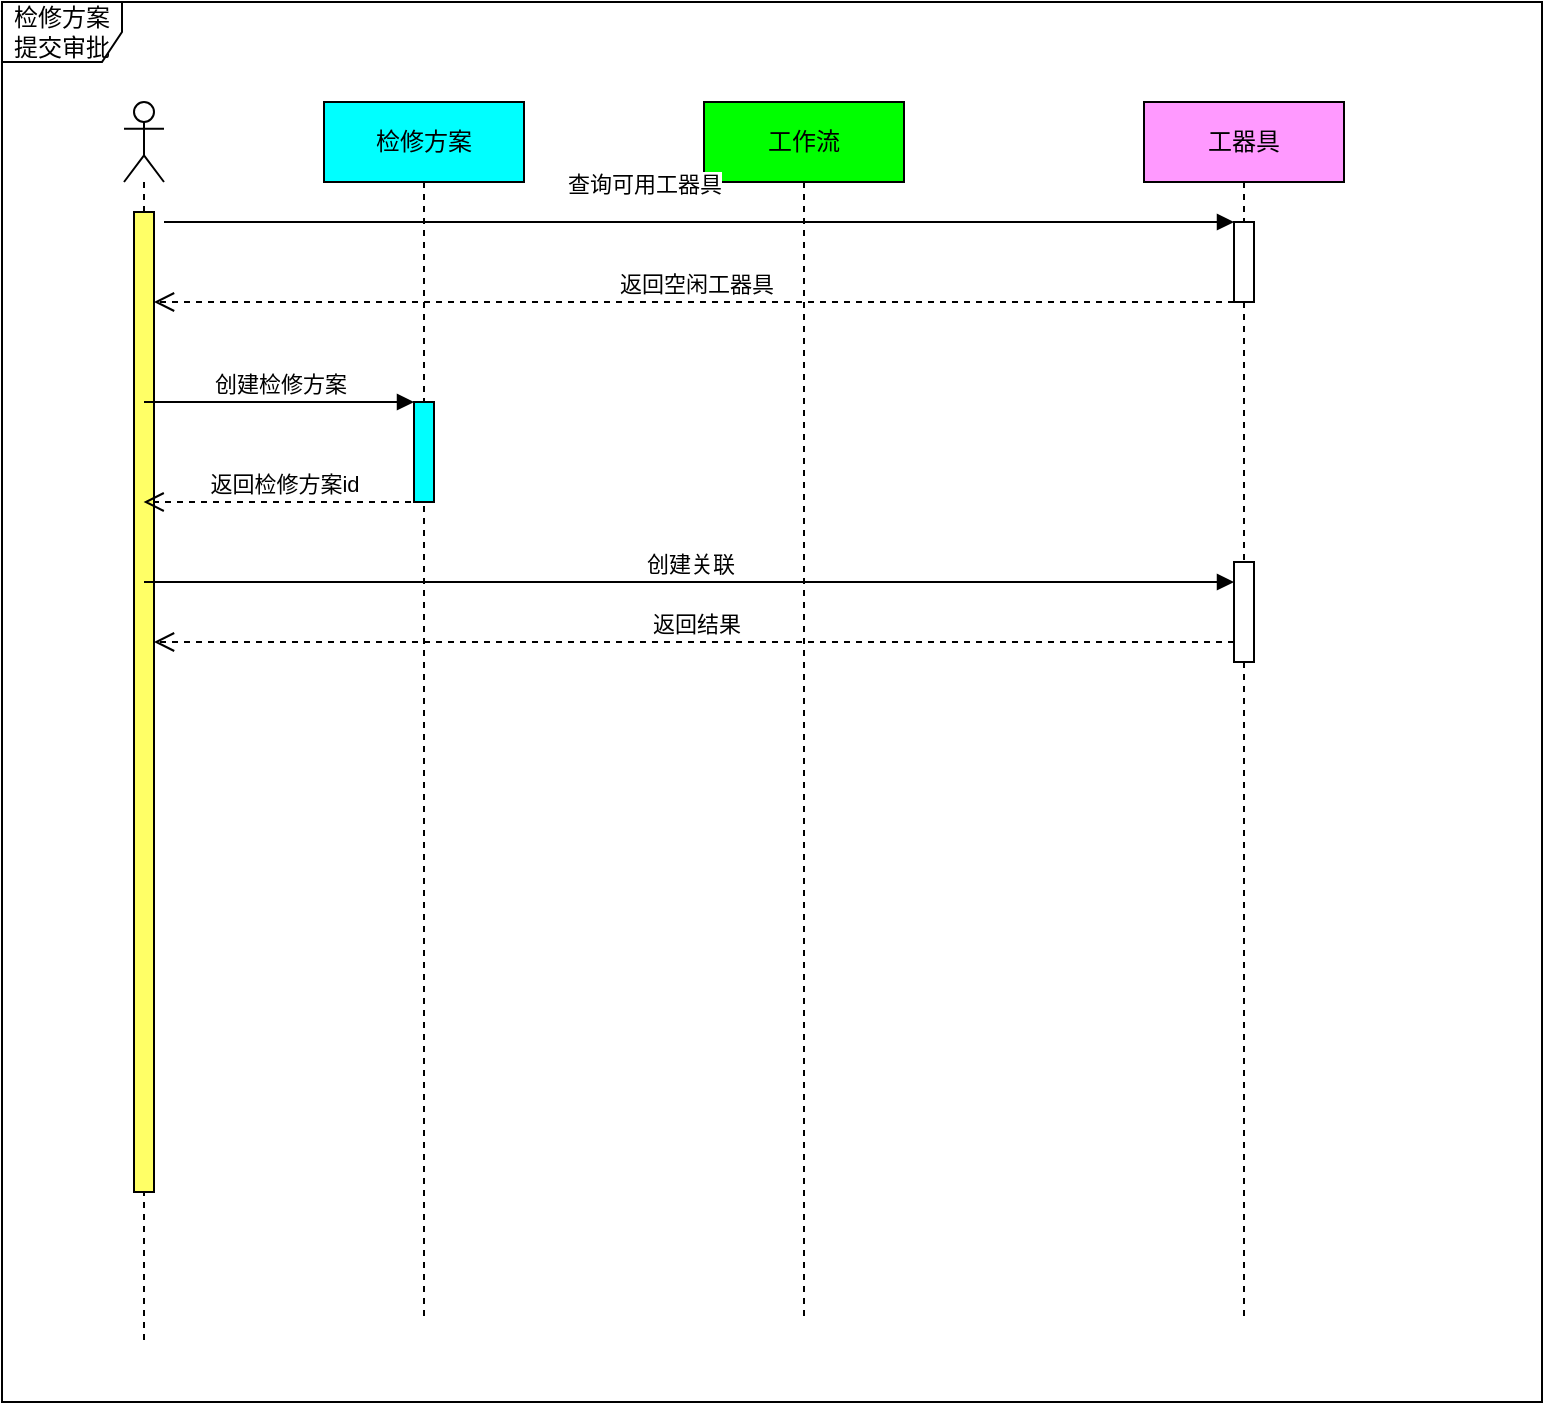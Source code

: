 <mxfile version="21.6.6" type="github">
  <diagram name="第 1 页" id="LS9TAyjhHWT86cu8HGGN">
    <mxGraphModel dx="989" dy="527" grid="1" gridSize="10" guides="1" tooltips="1" connect="1" arrows="1" fold="1" page="1" pageScale="1" pageWidth="827" pageHeight="1169" math="0" shadow="0">
      <root>
        <mxCell id="0" />
        <mxCell id="1" parent="0" />
        <mxCell id="Yu1JXXxfSo9A74xn88HE-2" value="检修方案提交审批" style="shape=umlFrame;whiteSpace=wrap;html=1;pointerEvents=0;" vertex="1" parent="1">
          <mxGeometry x="29" y="20" width="770" height="700" as="geometry" />
        </mxCell>
        <mxCell id="Yu1JXXxfSo9A74xn88HE-4" value="检修方案" style="shape=umlLifeline;perimeter=lifelinePerimeter;whiteSpace=wrap;html=1;container=1;dropTarget=0;collapsible=0;recursiveResize=0;outlineConnect=0;portConstraint=eastwest;newEdgeStyle={&quot;edgeStyle&quot;:&quot;elbowEdgeStyle&quot;,&quot;elbow&quot;:&quot;vertical&quot;,&quot;curved&quot;:0,&quot;rounded&quot;:0};fillColor=#00FFFF;" vertex="1" parent="1">
          <mxGeometry x="190" y="70" width="100" height="610" as="geometry" />
        </mxCell>
        <mxCell id="Yu1JXXxfSo9A74xn88HE-17" value="" style="html=1;points=[];perimeter=orthogonalPerimeter;outlineConnect=0;targetShapes=umlLifeline;portConstraint=eastwest;newEdgeStyle={&quot;edgeStyle&quot;:&quot;elbowEdgeStyle&quot;,&quot;elbow&quot;:&quot;vertical&quot;,&quot;curved&quot;:0,&quot;rounded&quot;:0};fillColor=#00FFFF;" vertex="1" parent="Yu1JXXxfSo9A74xn88HE-4">
          <mxGeometry x="45" y="150" width="10" height="50" as="geometry" />
        </mxCell>
        <mxCell id="Yu1JXXxfSo9A74xn88HE-5" value="工作流" style="shape=umlLifeline;perimeter=lifelinePerimeter;whiteSpace=wrap;html=1;container=1;dropTarget=0;collapsible=0;recursiveResize=0;outlineConnect=0;portConstraint=eastwest;newEdgeStyle={&quot;edgeStyle&quot;:&quot;elbowEdgeStyle&quot;,&quot;elbow&quot;:&quot;vertical&quot;,&quot;curved&quot;:0,&quot;rounded&quot;:0};fillColor=#00FF00;" vertex="1" parent="1">
          <mxGeometry x="380" y="70" width="100" height="610" as="geometry" />
        </mxCell>
        <mxCell id="Yu1JXXxfSo9A74xn88HE-6" value="工器具" style="shape=umlLifeline;perimeter=lifelinePerimeter;whiteSpace=wrap;html=1;container=1;dropTarget=0;collapsible=0;recursiveResize=0;outlineConnect=0;portConstraint=eastwest;newEdgeStyle={&quot;edgeStyle&quot;:&quot;elbowEdgeStyle&quot;,&quot;elbow&quot;:&quot;vertical&quot;,&quot;curved&quot;:0,&quot;rounded&quot;:0};fillColor=#FF99FF;" vertex="1" parent="1">
          <mxGeometry x="600" y="70" width="100" height="610" as="geometry" />
        </mxCell>
        <mxCell id="Yu1JXXxfSo9A74xn88HE-9" value="" style="html=1;points=[];perimeter=orthogonalPerimeter;outlineConnect=0;targetShapes=umlLifeline;portConstraint=eastwest;newEdgeStyle={&quot;edgeStyle&quot;:&quot;elbowEdgeStyle&quot;,&quot;elbow&quot;:&quot;vertical&quot;,&quot;curved&quot;:0,&quot;rounded&quot;:0};" vertex="1" parent="Yu1JXXxfSo9A74xn88HE-6">
          <mxGeometry x="45" y="60" width="10" height="40" as="geometry" />
        </mxCell>
        <mxCell id="Yu1JXXxfSo9A74xn88HE-10" value="查询可用工器具" style="html=1;verticalAlign=bottom;endArrow=block;edgeStyle=elbowEdgeStyle;elbow=vertical;curved=0;rounded=0;" edge="1" target="Yu1JXXxfSo9A74xn88HE-9" parent="Yu1JXXxfSo9A74xn88HE-6">
          <mxGeometry x="-0.55" y="-10" relative="1" as="geometry">
            <mxPoint x="-25" y="60" as="sourcePoint" />
            <Array as="points">
              <mxPoint x="-490" y="60" />
            </Array>
            <mxPoint as="offset" />
          </mxGeometry>
        </mxCell>
        <mxCell id="Yu1JXXxfSo9A74xn88HE-22" value="" style="html=1;points=[];perimeter=orthogonalPerimeter;outlineConnect=0;targetShapes=umlLifeline;portConstraint=eastwest;newEdgeStyle={&quot;edgeStyle&quot;:&quot;elbowEdgeStyle&quot;,&quot;elbow&quot;:&quot;vertical&quot;,&quot;curved&quot;:0,&quot;rounded&quot;:0};" vertex="1" parent="Yu1JXXxfSo9A74xn88HE-6">
          <mxGeometry x="45" y="230" width="10" height="50" as="geometry" />
        </mxCell>
        <mxCell id="Yu1JXXxfSo9A74xn88HE-7" value="" style="shape=umlLifeline;perimeter=lifelinePerimeter;whiteSpace=wrap;html=1;container=1;dropTarget=0;collapsible=0;recursiveResize=0;outlineConnect=0;portConstraint=eastwest;newEdgeStyle={&quot;edgeStyle&quot;:&quot;elbowEdgeStyle&quot;,&quot;elbow&quot;:&quot;vertical&quot;,&quot;curved&quot;:0,&quot;rounded&quot;:0};participant=umlActor;" vertex="1" parent="1">
          <mxGeometry x="90" y="70" width="20" height="620" as="geometry" />
        </mxCell>
        <mxCell id="Yu1JXXxfSo9A74xn88HE-8" value="" style="html=1;points=[];perimeter=orthogonalPerimeter;outlineConnect=0;targetShapes=umlLifeline;portConstraint=eastwest;newEdgeStyle={&quot;edgeStyle&quot;:&quot;elbowEdgeStyle&quot;,&quot;elbow&quot;:&quot;vertical&quot;,&quot;curved&quot;:0,&quot;rounded&quot;:0};fillColor=#FFFF66;" vertex="1" parent="Yu1JXXxfSo9A74xn88HE-7">
          <mxGeometry x="5" y="55" width="10" height="490" as="geometry" />
        </mxCell>
        <mxCell id="Yu1JXXxfSo9A74xn88HE-11" value="返回空闲工器具" style="html=1;verticalAlign=bottom;endArrow=open;dashed=1;endSize=8;edgeStyle=elbowEdgeStyle;elbow=vertical;curved=0;rounded=0;" edge="1" source="Yu1JXXxfSo9A74xn88HE-9" parent="1" target="Yu1JXXxfSo9A74xn88HE-8">
          <mxGeometry x="-0.001" relative="1" as="geometry">
            <mxPoint x="480" y="205" as="targetPoint" />
            <mxPoint x="555.0" y="190.0" as="sourcePoint" />
            <Array as="points">
              <mxPoint x="610" y="170" />
              <mxPoint x="650" y="180" />
            </Array>
            <mxPoint as="offset" />
          </mxGeometry>
        </mxCell>
        <mxCell id="Yu1JXXxfSo9A74xn88HE-18" value="创建检修方案" style="html=1;verticalAlign=bottom;endArrow=block;edgeStyle=elbowEdgeStyle;elbow=vertical;curved=0;rounded=0;" edge="1" target="Yu1JXXxfSo9A74xn88HE-17" parent="1" source="Yu1JXXxfSo9A74xn88HE-7">
          <mxGeometry x="-0.0" relative="1" as="geometry">
            <mxPoint x="160" y="180" as="sourcePoint" />
            <Array as="points">
              <mxPoint x="160" y="220" />
              <mxPoint x="173" y="230" />
            </Array>
            <mxPoint as="offset" />
          </mxGeometry>
        </mxCell>
        <mxCell id="Yu1JXXxfSo9A74xn88HE-21" value="返回检修方案id" style="html=1;verticalAlign=bottom;endArrow=open;dashed=1;endSize=8;edgeStyle=elbowEdgeStyle;elbow=vertical;curved=0;rounded=0;" edge="1" parent="1">
          <mxGeometry relative="1" as="geometry">
            <mxPoint x="239.5" y="269.999" as="sourcePoint" />
            <mxPoint x="99.81" y="269.999" as="targetPoint" />
          </mxGeometry>
        </mxCell>
        <mxCell id="Yu1JXXxfSo9A74xn88HE-23" value="创建关联" style="html=1;verticalAlign=bottom;endArrow=block;edgeStyle=elbowEdgeStyle;elbow=vertical;curved=0;rounded=0;" edge="1" target="Yu1JXXxfSo9A74xn88HE-22" parent="1" source="Yu1JXXxfSo9A74xn88HE-7">
          <mxGeometry relative="1" as="geometry">
            <mxPoint x="575" y="300" as="sourcePoint" />
            <Array as="points">
              <mxPoint x="460" y="310" />
            </Array>
          </mxGeometry>
        </mxCell>
        <mxCell id="Yu1JXXxfSo9A74xn88HE-24" value="返回结果" style="html=1;verticalAlign=bottom;endArrow=open;dashed=1;endSize=8;edgeStyle=elbowEdgeStyle;elbow=vertical;curved=0;rounded=0;" edge="1" source="Yu1JXXxfSo9A74xn88HE-22" parent="1" target="Yu1JXXxfSo9A74xn88HE-8">
          <mxGeometry x="-0.001" relative="1" as="geometry">
            <mxPoint x="575" y="375" as="targetPoint" />
            <Array as="points">
              <mxPoint x="430" y="340" />
              <mxPoint x="480" y="370" />
              <mxPoint x="510" y="310" />
            </Array>
            <mxPoint as="offset" />
          </mxGeometry>
        </mxCell>
      </root>
    </mxGraphModel>
  </diagram>
</mxfile>
